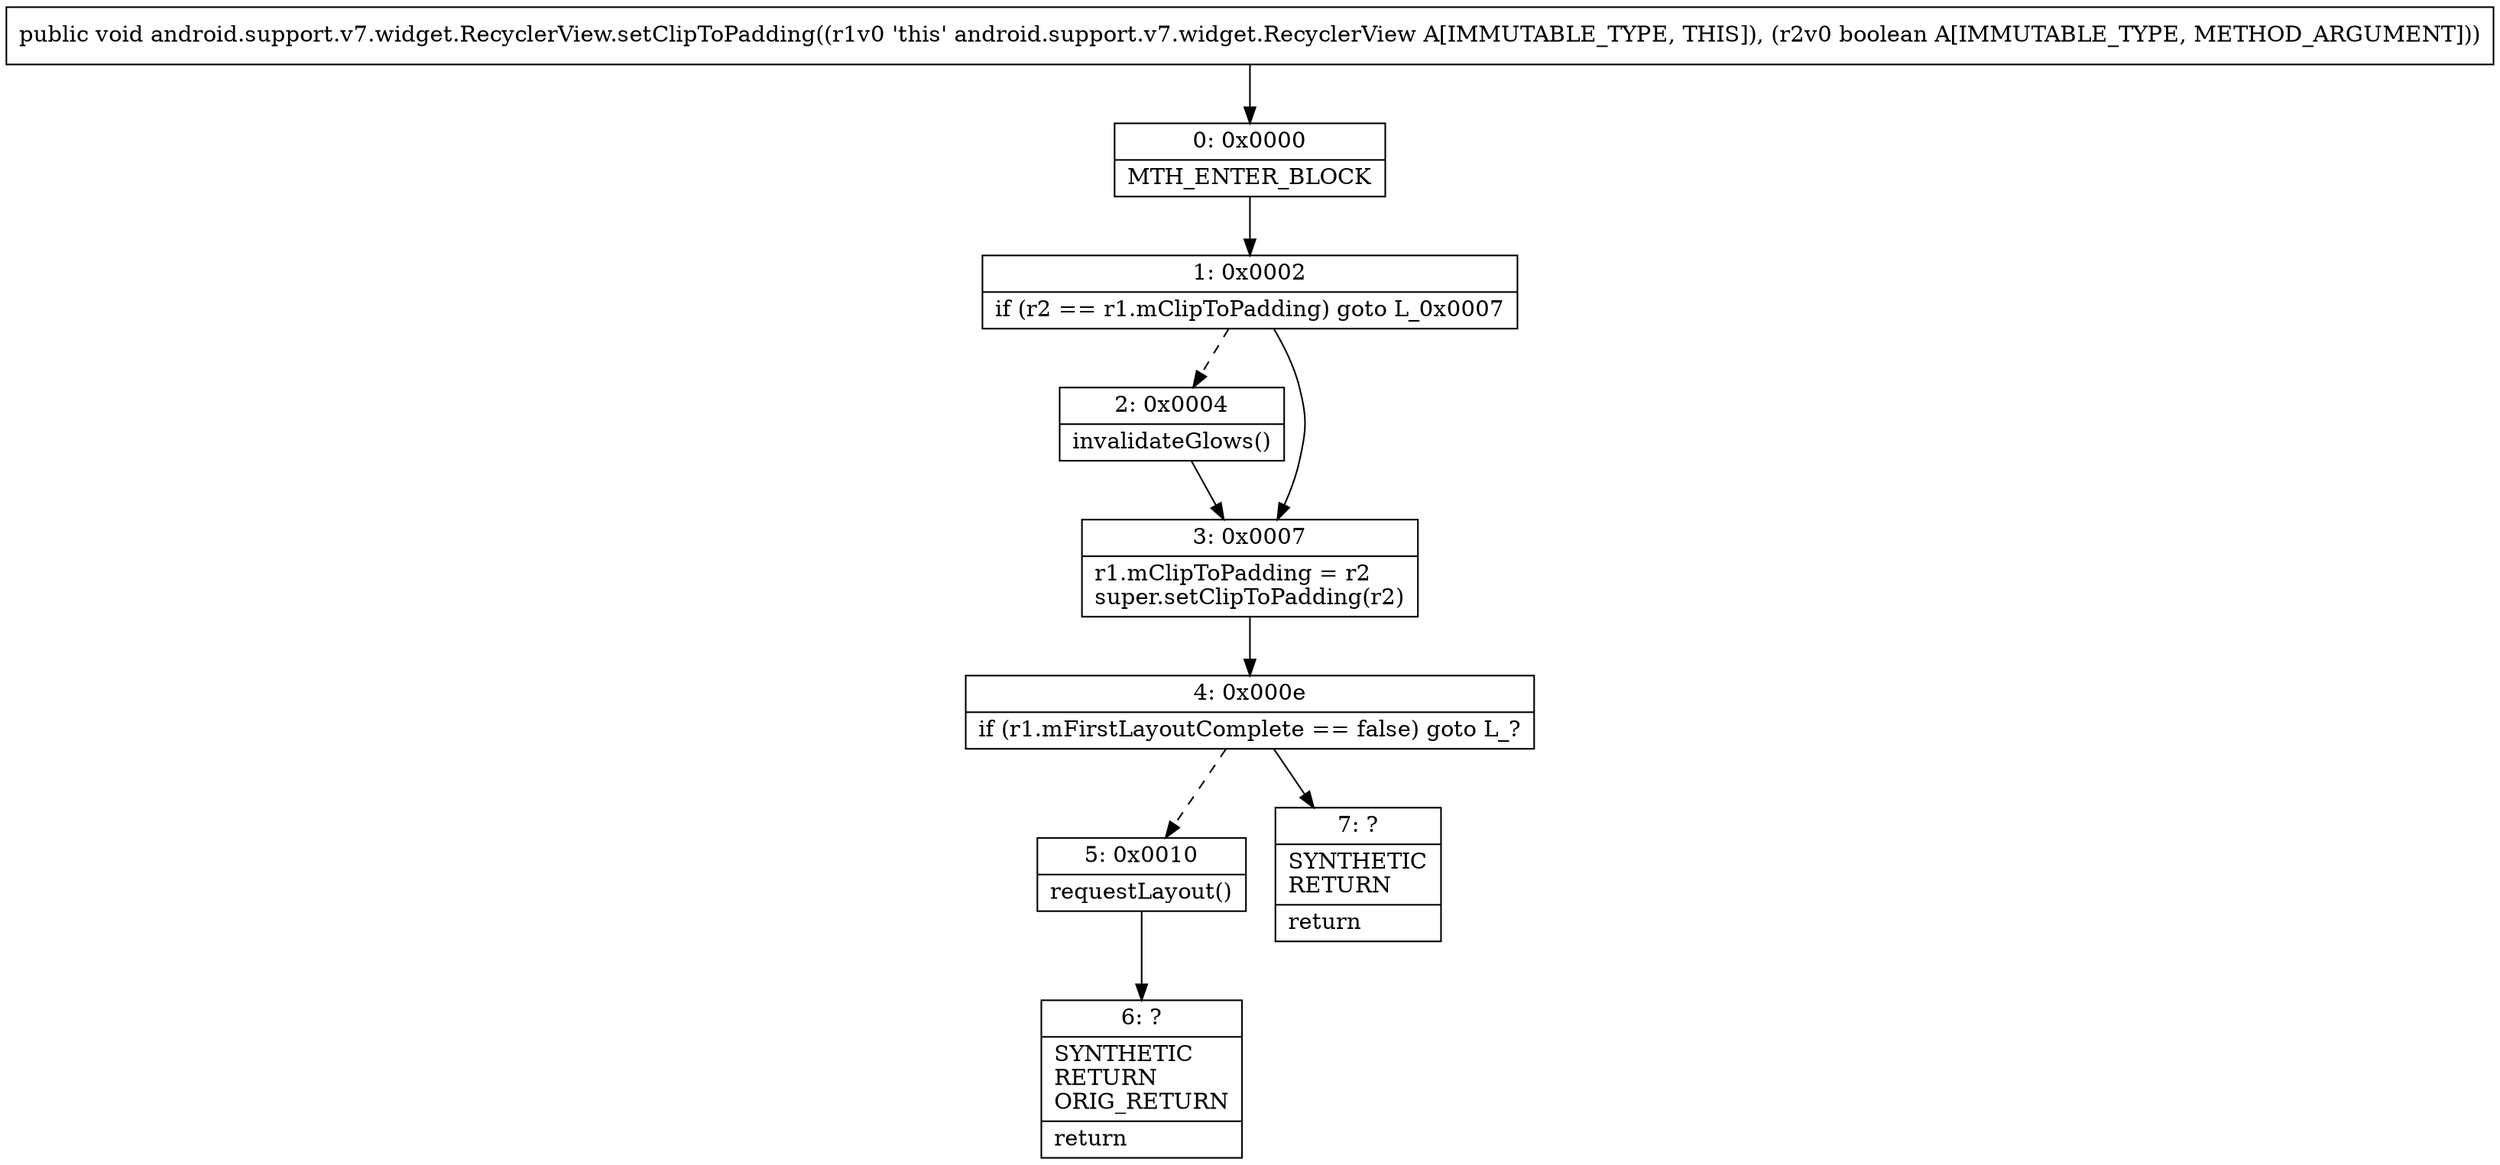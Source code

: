 digraph "CFG forandroid.support.v7.widget.RecyclerView.setClipToPadding(Z)V" {
Node_0 [shape=record,label="{0\:\ 0x0000|MTH_ENTER_BLOCK\l}"];
Node_1 [shape=record,label="{1\:\ 0x0002|if (r2 == r1.mClipToPadding) goto L_0x0007\l}"];
Node_2 [shape=record,label="{2\:\ 0x0004|invalidateGlows()\l}"];
Node_3 [shape=record,label="{3\:\ 0x0007|r1.mClipToPadding = r2\lsuper.setClipToPadding(r2)\l}"];
Node_4 [shape=record,label="{4\:\ 0x000e|if (r1.mFirstLayoutComplete == false) goto L_?\l}"];
Node_5 [shape=record,label="{5\:\ 0x0010|requestLayout()\l}"];
Node_6 [shape=record,label="{6\:\ ?|SYNTHETIC\lRETURN\lORIG_RETURN\l|return\l}"];
Node_7 [shape=record,label="{7\:\ ?|SYNTHETIC\lRETURN\l|return\l}"];
MethodNode[shape=record,label="{public void android.support.v7.widget.RecyclerView.setClipToPadding((r1v0 'this' android.support.v7.widget.RecyclerView A[IMMUTABLE_TYPE, THIS]), (r2v0 boolean A[IMMUTABLE_TYPE, METHOD_ARGUMENT])) }"];
MethodNode -> Node_0;
Node_0 -> Node_1;
Node_1 -> Node_2[style=dashed];
Node_1 -> Node_3;
Node_2 -> Node_3;
Node_3 -> Node_4;
Node_4 -> Node_5[style=dashed];
Node_4 -> Node_7;
Node_5 -> Node_6;
}

